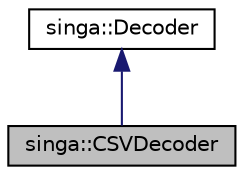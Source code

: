 digraph "singa::CSVDecoder"
{
  edge [fontname="Helvetica",fontsize="10",labelfontname="Helvetica",labelfontsize="10"];
  node [fontname="Helvetica",fontsize="10",shape=record];
  Node0 [label="singa::CSVDecoder",height=0.2,width=0.4,color="black", fillcolor="grey75", style="filled", fontcolor="black"];
  Node1 -> Node0 [dir="back",color="midnightblue",fontsize="10",style="solid",fontname="Helvetica"];
  Node1 [label="singa::Decoder",height=0.2,width=0.4,color="black", fillcolor="white", style="filled",URL="$classsinga_1_1Decoder.html",tooltip="The base decoder that converts a string into a set of tensors. "];
}
